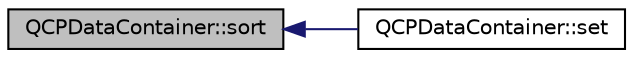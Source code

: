 digraph "QCPDataContainer::sort"
{
  edge [fontname="Helvetica",fontsize="10",labelfontname="Helvetica",labelfontsize="10"];
  node [fontname="Helvetica",fontsize="10",shape=record];
  rankdir="LR";
  Node207 [label="QCPDataContainer::sort",height=0.2,width=0.4,color="black", fillcolor="grey75", style="filled", fontcolor="black"];
  Node207 -> Node208 [dir="back",color="midnightblue",fontsize="10",style="solid",fontname="Helvetica"];
  Node208 [label="QCPDataContainer::set",height=0.2,width=0.4,color="black", fillcolor="white", style="filled",URL="$class_q_c_p_data_container.html#aff99fffbb26597a354c4bc8312596ab2"];
}
